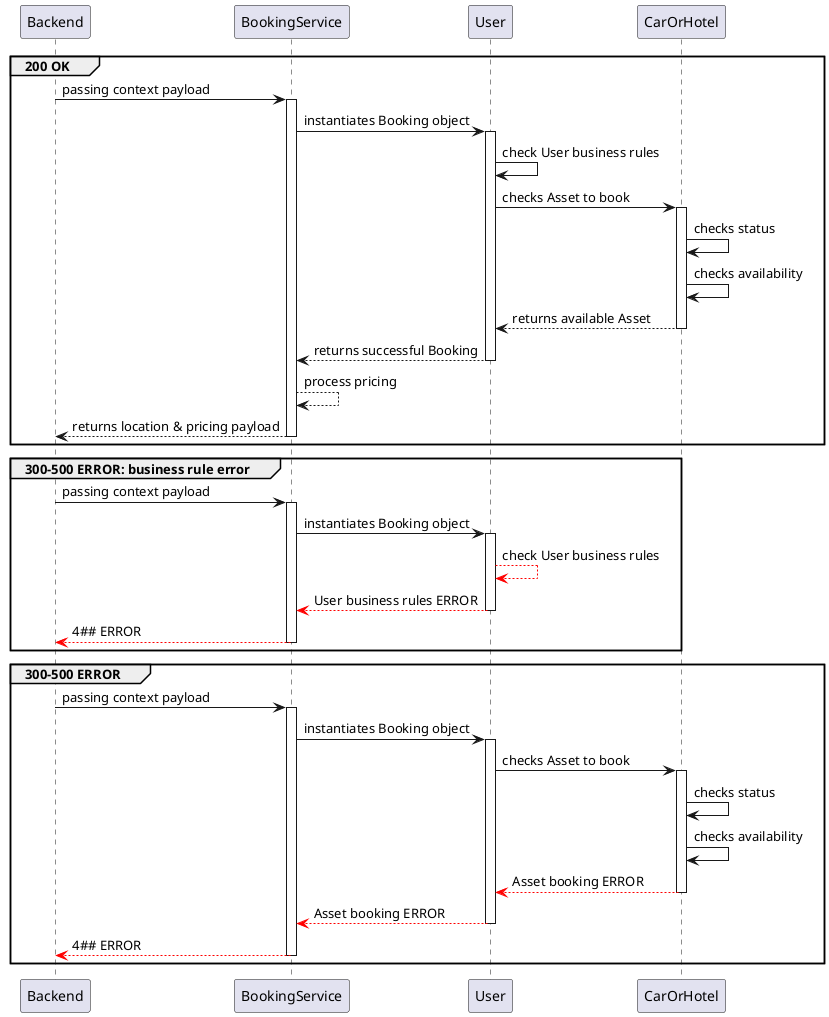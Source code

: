 @startuml
  participant Backend
  participant BookingService
  participant User
  participant CarOrHotel

  group 200 OK
    Backend -> BookingService : passing context payload
      activate BookingService
    BookingService -> User : instantiates Booking object
      activate User
    User -> User : check User business rules
    User -> CarOrHotel : checks Asset to book
      activate CarOrHotel
    CarOrHotel -> CarOrHotel  : checks status
    CarOrHotel -> CarOrHotel  : checks availability
    
    CarOrHotel --> User : returns available Asset
      deactivate CarOrHotel
    User --> BookingService : returns successful Booking
      deactivate User
    BookingService --> BookingService : process pricing
    BookingService --> Backend : returns location & pricing payload
      deactivate BookingService
  end
  group 300-500 ERROR: business rule error
    Backend -> BookingService : passing context payload
      activate BookingService
    
    BookingService -> User : instantiates Booking object
      activate User
    User -[#red]-> User : check User business rules
    User -[#red]-> BookingService : User business rules ERROR
      deactivate User
    BookingService -[#red]-> Backend : 4## ERROR
      deactivate BookingService
  end

  group 300-500 ERROR
    Backend -> BookingService : passing context payload
      activate BookingService
    BookingService -> User : instantiates Booking object
      activate User
    User -> CarOrHotel : checks Asset to book
      activate CarOrHotel
    CarOrHotel -> CarOrHotel  : checks status
    CarOrHotel -> CarOrHotel  : checks availability
    CarOrHotel -[#red]-> User : Asset booking ERROR
      deactivate CarOrHotel
    User -[#red]-> BookingService : Asset booking ERROR
      deactivate User
    BookingService -[#red]-> Backend : 4## ERROR
      deactivate BookingService
  end
@enduml